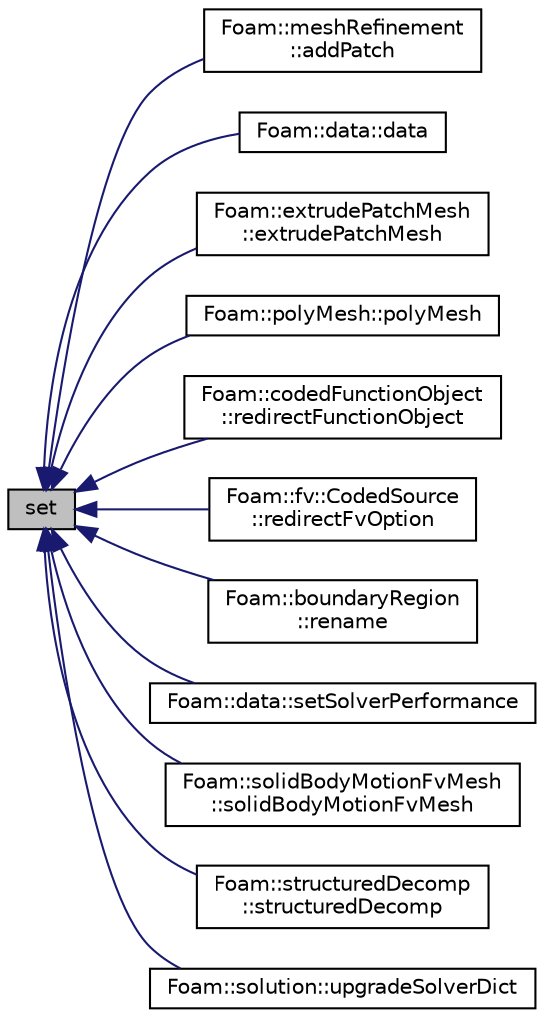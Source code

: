 digraph "set"
{
  bgcolor="transparent";
  edge [fontname="Helvetica",fontsize="10",labelfontname="Helvetica",labelfontsize="10"];
  node [fontname="Helvetica",fontsize="10",shape=record];
  rankdir="LR";
  Node1 [label="set",height=0.2,width=0.4,color="black", fillcolor="grey75", style="filled", fontcolor="black"];
  Node1 -> Node2 [dir="back",color="midnightblue",fontsize="10",style="solid",fontname="Helvetica"];
  Node2 [label="Foam::meshRefinement\l::addPatch",height=0.2,width=0.4,color="black",URL="$a01469.html#a7648b2de2bf053048ba38532a8cf73a1",tooltip="Helper:add patch to mesh. Update all registered fields. "];
  Node1 -> Node3 [dir="back",color="midnightblue",fontsize="10",style="solid",fontname="Helvetica"];
  Node3 [label="Foam::data::data",height=0.2,width=0.4,color="black",URL="$a00502.html#ad053d0ae0c1b7cd5c6b88f4e914c4c72",tooltip="Construct for objectRegistry. "];
  Node1 -> Node4 [dir="back",color="midnightblue",fontsize="10",style="solid",fontname="Helvetica"];
  Node4 [label="Foam::extrudePatchMesh\l::extrudePatchMesh",height=0.2,width=0.4,color="black",URL="$a00714.html#ada5aee048de4d025b44660aca99d21a6",tooltip="Construct from mesh, patch and dictionary. "];
  Node1 -> Node5 [dir="back",color="midnightblue",fontsize="10",style="solid",fontname="Helvetica"];
  Node5 [label="Foam::polyMesh::polyMesh",height=0.2,width=0.4,color="black",URL="$a01916.html#a358302c8007637a1e022a9fcf29fe2ca",tooltip="Construct from cell shapes with patch information in dictionary. "];
  Node1 -> Node6 [dir="back",color="midnightblue",fontsize="10",style="solid",fontname="Helvetica"];
  Node6 [label="Foam::codedFunctionObject\l::redirectFunctionObject",height=0.2,width=0.4,color="black",URL="$a00308.html#a7b9672a9398154b04567630f95510b2b",tooltip="Dynamically compiled functionObject. "];
  Node1 -> Node7 [dir="back",color="midnightblue",fontsize="10",style="solid",fontname="Helvetica"];
  Node7 [label="Foam::fv::CodedSource\l::redirectFvOption",height=0.2,width=0.4,color="black",URL="$a00310.html#a5ed1a4d435c9801d87148f8959f68a35",tooltip="Dynamically compiled fvOption. "];
  Node1 -> Node8 [dir="back",color="midnightblue",fontsize="10",style="solid",fontname="Helvetica"];
  Node8 [label="Foam::boundaryRegion\l::rename",height=0.2,width=0.4,color="black",URL="$a00153.html#aed59ccda2efd155c21c4f4b593767843",tooltip="Rename regions. "];
  Node1 -> Node9 [dir="back",color="midnightblue",fontsize="10",style="solid",fontname="Helvetica"];
  Node9 [label="Foam::data::setSolverPerformance",height=0.2,width=0.4,color="black",URL="$a00502.html#a3c5789d7ad0ac03f36c6aee7475853a2",tooltip="Add/set the solverPerformance entry for the named field. "];
  Node1 -> Node10 [dir="back",color="midnightblue",fontsize="10",style="solid",fontname="Helvetica"];
  Node10 [label="Foam::solidBodyMotionFvMesh\l::solidBodyMotionFvMesh",height=0.2,width=0.4,color="black",URL="$a02364.html#af7e61ff685d96a6e136432a028e3e50d",tooltip="Construct from IOobject. "];
  Node1 -> Node11 [dir="back",color="midnightblue",fontsize="10",style="solid",fontname="Helvetica"];
  Node11 [label="Foam::structuredDecomp\l::structuredDecomp",height=0.2,width=0.4,color="black",URL="$a02456.html#a5b6ec3c0ae827c0d6d6bc32d9d1e5816",tooltip="Construct given the decomposition dictionary. "];
  Node1 -> Node12 [dir="back",color="midnightblue",fontsize="10",style="solid",fontname="Helvetica"];
  Node12 [label="Foam::solution::upgradeSolverDict",height=0.2,width=0.4,color="black",URL="$a02376.html#aafb35d9c55b4a97e839ab61b4a0c7d52",tooltip="Update from older solver controls syntax. "];
}
